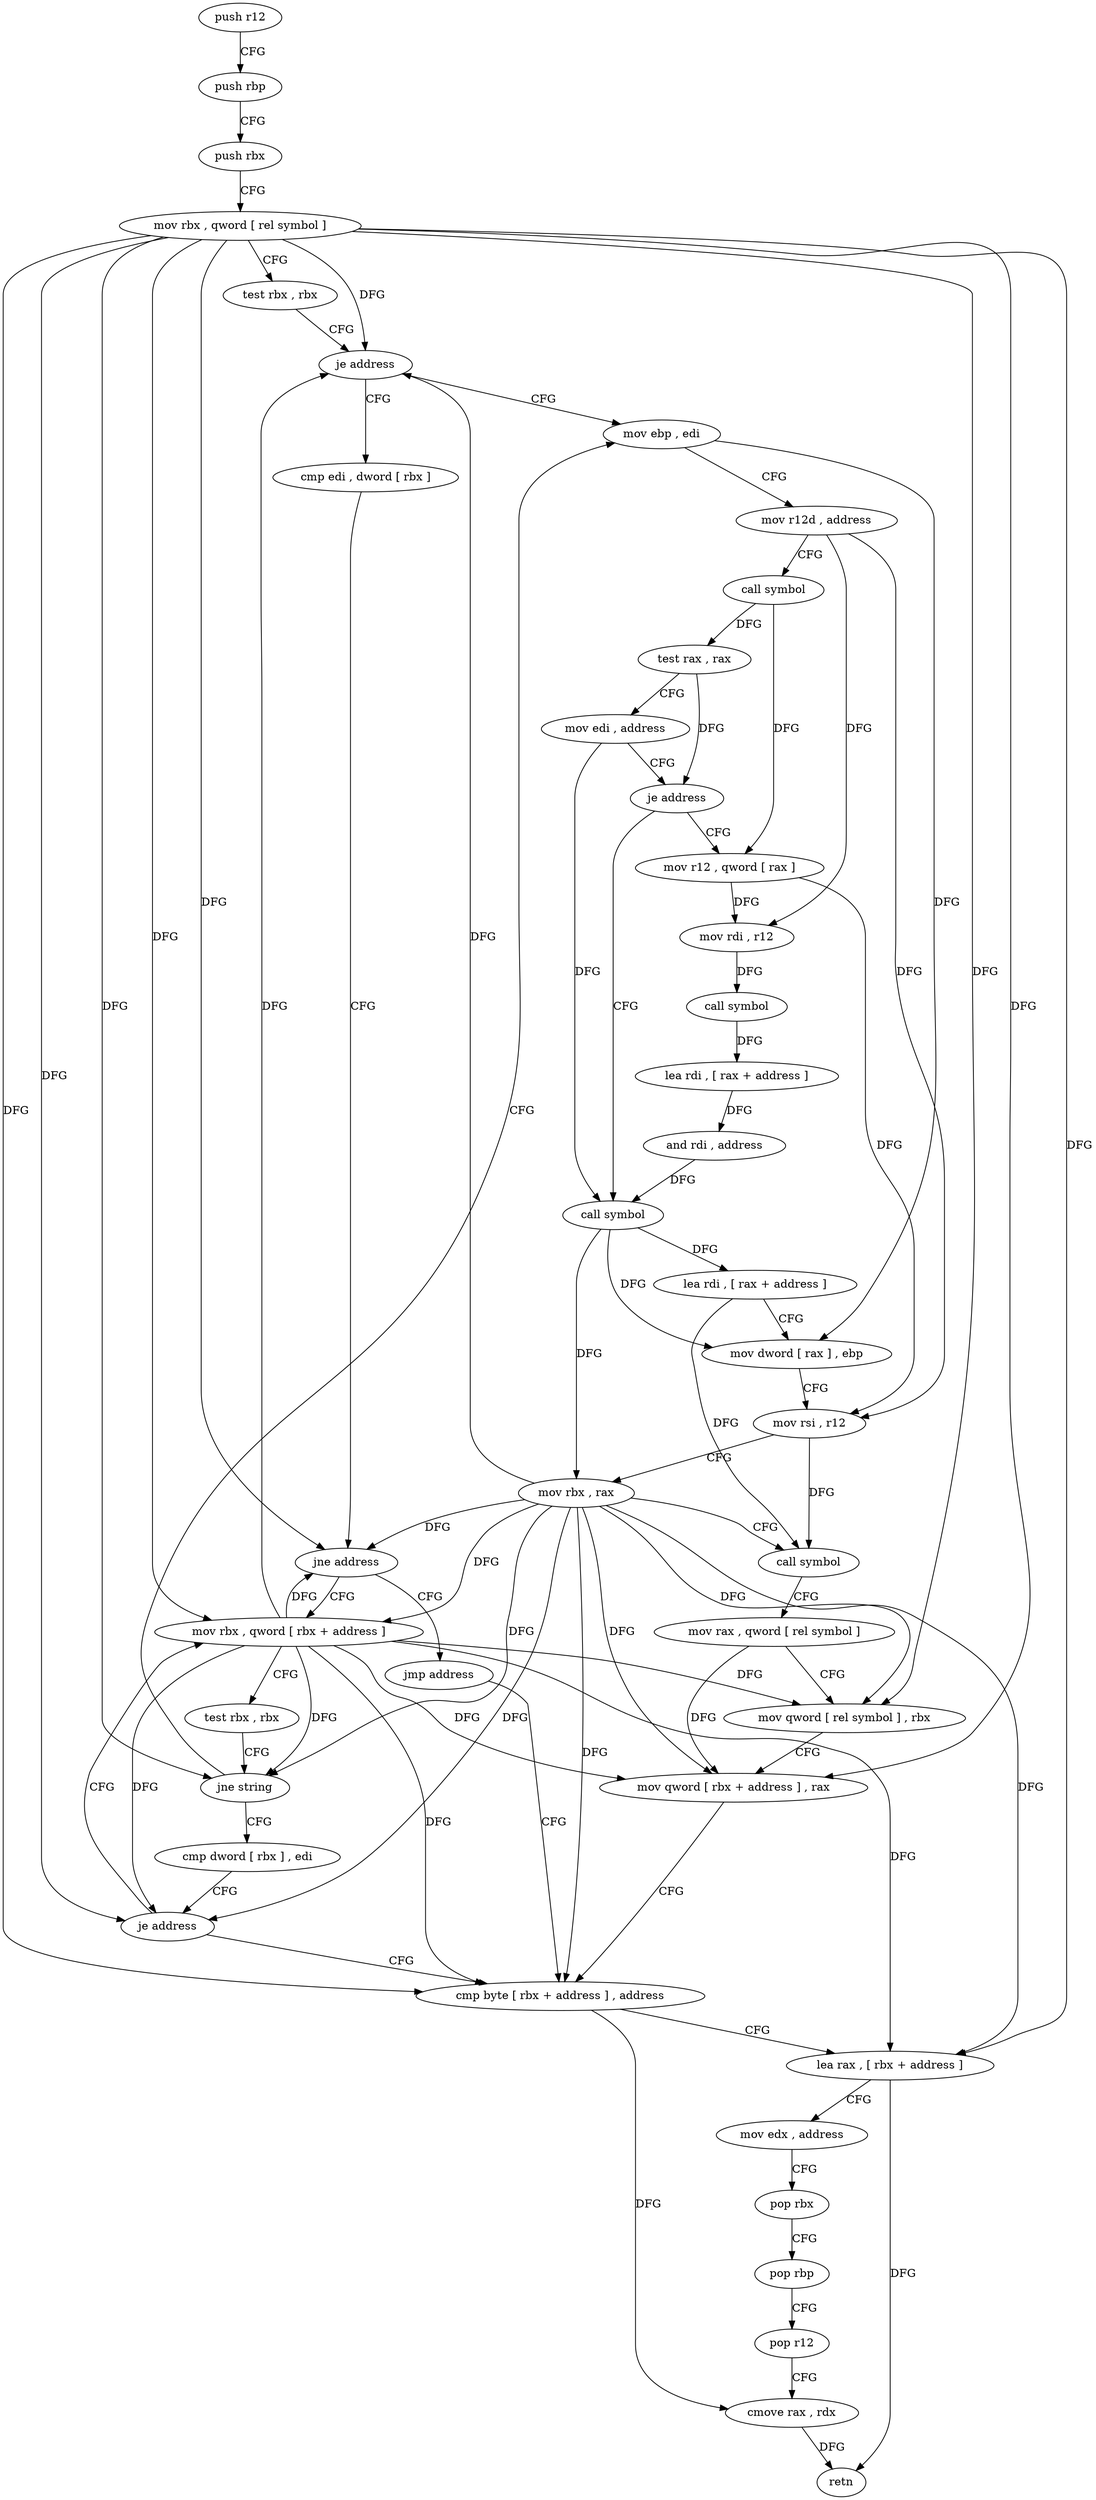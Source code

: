 digraph "func" {
"4287856" [label = "push r12" ]
"4287858" [label = "push rbp" ]
"4287859" [label = "push rbx" ]
"4287860" [label = "mov rbx , qword [ rel symbol ]" ]
"4287867" [label = "test rbx , rbx" ]
"4287870" [label = "je address" ]
"4287901" [label = "mov ebp , edi" ]
"4287872" [label = "cmp edi , dword [ rbx ]" ]
"4287903" [label = "mov r12d , address" ]
"4287909" [label = "call symbol" ]
"4287914" [label = "test rax , rax" ]
"4287917" [label = "mov edi , address" ]
"4287922" [label = "je address" ]
"4287943" [label = "call symbol" ]
"4287924" [label = "mov r12 , qword [ rax ]" ]
"4287874" [label = "jne address" ]
"4287892" [label = "mov rbx , qword [ rbx + address ]" ]
"4287876" [label = "jmp address" ]
"4287948" [label = "lea rdi , [ rax + address ]" ]
"4287952" [label = "mov dword [ rax ] , ebp" ]
"4287954" [label = "mov rsi , r12" ]
"4287957" [label = "mov rbx , rax" ]
"4287960" [label = "call symbol" ]
"4287965" [label = "mov rax , qword [ rel symbol ]" ]
"4287972" [label = "mov qword [ rel symbol ] , rbx" ]
"4287979" [label = "mov qword [ rbx + address ] , rax" ]
"4287983" [label = "cmp byte [ rbx + address ] , address" ]
"4287927" [label = "mov rdi , r12" ]
"4287930" [label = "call symbol" ]
"4287935" [label = "lea rdi , [ rax + address ]" ]
"4287939" [label = "and rdi , address" ]
"4287896" [label = "test rbx , rbx" ]
"4287899" [label = "jne string" ]
"4287888" [label = "cmp dword [ rbx ] , edi" ]
"4287890" [label = "je address" ]
"4287987" [label = "lea rax , [ rbx + address ]" ]
"4287991" [label = "mov edx , address" ]
"4287996" [label = "pop rbx" ]
"4287997" [label = "pop rbp" ]
"4287998" [label = "pop r12" ]
"4288000" [label = "cmove rax , rdx" ]
"4288004" [label = "retn" ]
"4287856" -> "4287858" [ label = "CFG" ]
"4287858" -> "4287859" [ label = "CFG" ]
"4287859" -> "4287860" [ label = "CFG" ]
"4287860" -> "4287867" [ label = "CFG" ]
"4287860" -> "4287870" [ label = "DFG" ]
"4287860" -> "4287874" [ label = "DFG" ]
"4287860" -> "4287972" [ label = "DFG" ]
"4287860" -> "4287979" [ label = "DFG" ]
"4287860" -> "4287892" [ label = "DFG" ]
"4287860" -> "4287899" [ label = "DFG" ]
"4287860" -> "4287983" [ label = "DFG" ]
"4287860" -> "4287987" [ label = "DFG" ]
"4287860" -> "4287890" [ label = "DFG" ]
"4287867" -> "4287870" [ label = "CFG" ]
"4287870" -> "4287901" [ label = "CFG" ]
"4287870" -> "4287872" [ label = "CFG" ]
"4287901" -> "4287903" [ label = "CFG" ]
"4287901" -> "4287952" [ label = "DFG" ]
"4287872" -> "4287874" [ label = "CFG" ]
"4287903" -> "4287909" [ label = "CFG" ]
"4287903" -> "4287954" [ label = "DFG" ]
"4287903" -> "4287927" [ label = "DFG" ]
"4287909" -> "4287914" [ label = "DFG" ]
"4287909" -> "4287924" [ label = "DFG" ]
"4287914" -> "4287917" [ label = "CFG" ]
"4287914" -> "4287922" [ label = "DFG" ]
"4287917" -> "4287922" [ label = "CFG" ]
"4287917" -> "4287943" [ label = "DFG" ]
"4287922" -> "4287943" [ label = "CFG" ]
"4287922" -> "4287924" [ label = "CFG" ]
"4287943" -> "4287948" [ label = "DFG" ]
"4287943" -> "4287952" [ label = "DFG" ]
"4287943" -> "4287957" [ label = "DFG" ]
"4287924" -> "4287927" [ label = "DFG" ]
"4287924" -> "4287954" [ label = "DFG" ]
"4287874" -> "4287892" [ label = "CFG" ]
"4287874" -> "4287876" [ label = "CFG" ]
"4287892" -> "4287896" [ label = "CFG" ]
"4287892" -> "4287870" [ label = "DFG" ]
"4287892" -> "4287874" [ label = "DFG" ]
"4287892" -> "4287972" [ label = "DFG" ]
"4287892" -> "4287979" [ label = "DFG" ]
"4287892" -> "4287899" [ label = "DFG" ]
"4287892" -> "4287983" [ label = "DFG" ]
"4287892" -> "4287987" [ label = "DFG" ]
"4287892" -> "4287890" [ label = "DFG" ]
"4287876" -> "4287983" [ label = "CFG" ]
"4287948" -> "4287952" [ label = "CFG" ]
"4287948" -> "4287960" [ label = "DFG" ]
"4287952" -> "4287954" [ label = "CFG" ]
"4287954" -> "4287957" [ label = "CFG" ]
"4287954" -> "4287960" [ label = "DFG" ]
"4287957" -> "4287960" [ label = "CFG" ]
"4287957" -> "4287870" [ label = "DFG" ]
"4287957" -> "4287874" [ label = "DFG" ]
"4287957" -> "4287972" [ label = "DFG" ]
"4287957" -> "4287979" [ label = "DFG" ]
"4287957" -> "4287892" [ label = "DFG" ]
"4287957" -> "4287899" [ label = "DFG" ]
"4287957" -> "4287983" [ label = "DFG" ]
"4287957" -> "4287987" [ label = "DFG" ]
"4287957" -> "4287890" [ label = "DFG" ]
"4287960" -> "4287965" [ label = "CFG" ]
"4287965" -> "4287972" [ label = "CFG" ]
"4287965" -> "4287979" [ label = "DFG" ]
"4287972" -> "4287979" [ label = "CFG" ]
"4287979" -> "4287983" [ label = "CFG" ]
"4287983" -> "4287987" [ label = "CFG" ]
"4287983" -> "4288000" [ label = "DFG" ]
"4287927" -> "4287930" [ label = "DFG" ]
"4287930" -> "4287935" [ label = "DFG" ]
"4287935" -> "4287939" [ label = "DFG" ]
"4287939" -> "4287943" [ label = "DFG" ]
"4287896" -> "4287899" [ label = "CFG" ]
"4287899" -> "4287888" [ label = "CFG" ]
"4287899" -> "4287901" [ label = "CFG" ]
"4287888" -> "4287890" [ label = "CFG" ]
"4287890" -> "4287983" [ label = "CFG" ]
"4287890" -> "4287892" [ label = "CFG" ]
"4287987" -> "4287991" [ label = "CFG" ]
"4287987" -> "4288004" [ label = "DFG" ]
"4287991" -> "4287996" [ label = "CFG" ]
"4287996" -> "4287997" [ label = "CFG" ]
"4287997" -> "4287998" [ label = "CFG" ]
"4287998" -> "4288000" [ label = "CFG" ]
"4288000" -> "4288004" [ label = "DFG" ]
}
